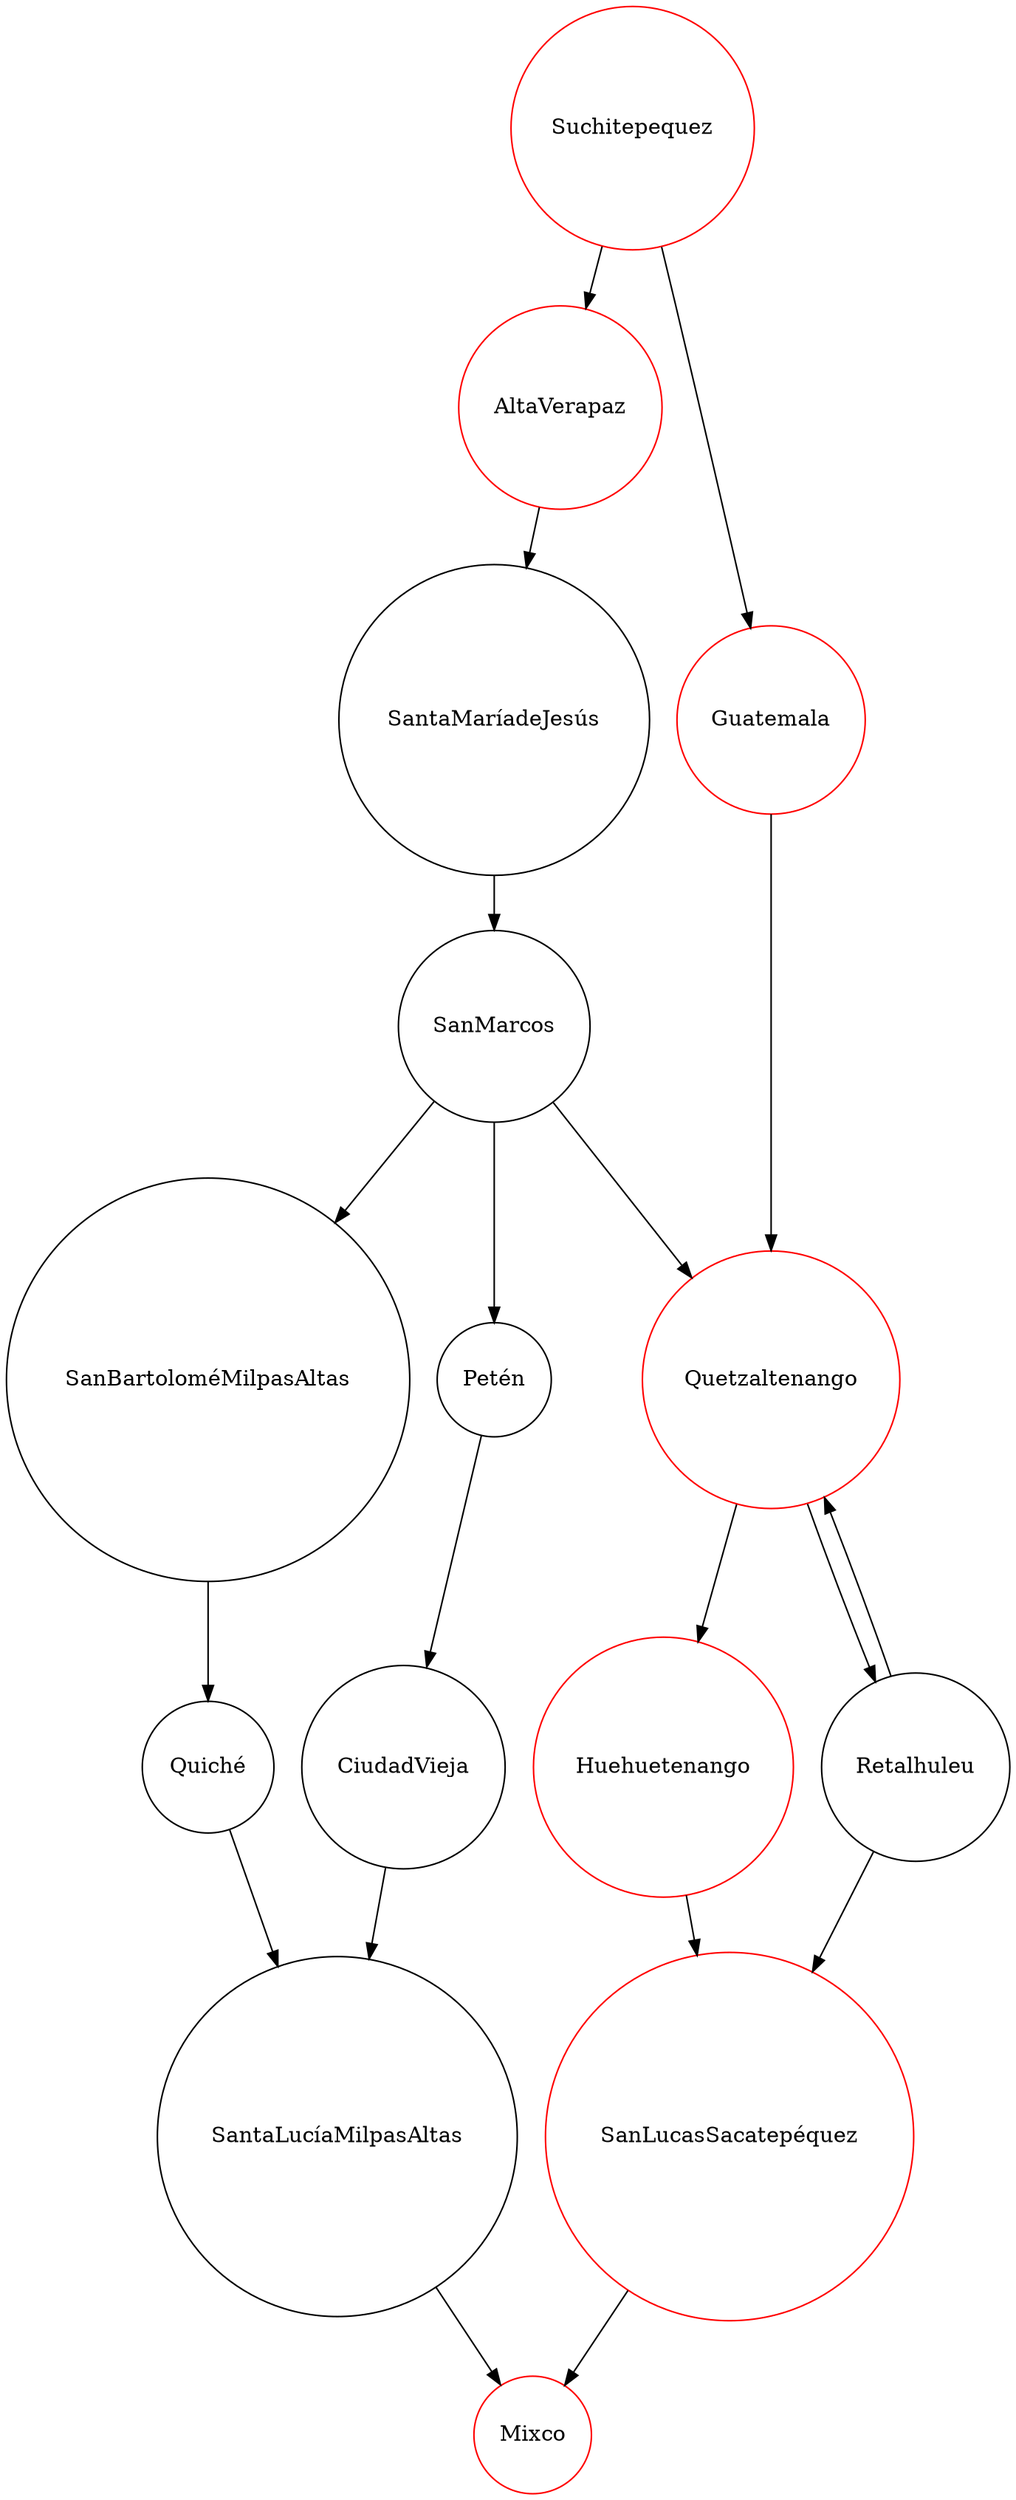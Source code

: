 digraph Grafo {
    size="60"
		node [shape = circle];
AltaVerapaz->SantaMaríadeJesús;
Mixco;
SantaLucíaMilpasAltas->Mixco;
Quiché->SantaLucíaMilpasAltas;
SanLucasSacatepéquez->Mixco;
Huehuetenango->SanLucasSacatepéquez;
SanBartoloméMilpasAltas->Quiché;
Guatemala->Quetzaltenango;
SanMarcos->Petén ,Quetzaltenango ,SanBartoloméMilpasAltas;
Retalhuleu->Quetzaltenango ,SanLucasSacatepéquez;
Quetzaltenango->Huehuetenango ,Retalhuleu;
CiudadVieja->SantaLucíaMilpasAltas;
Petén->CiudadVieja;
SantaMaríadeJesús->SanMarcos;
Suchitepequez->AltaVerapaz ,Guatemala;
Suchitepequez,AltaVerapaz,Guatemala,Quetzaltenango,Huehuetenango,SanLucasSacatepéquez,Mixco[color=red]
}